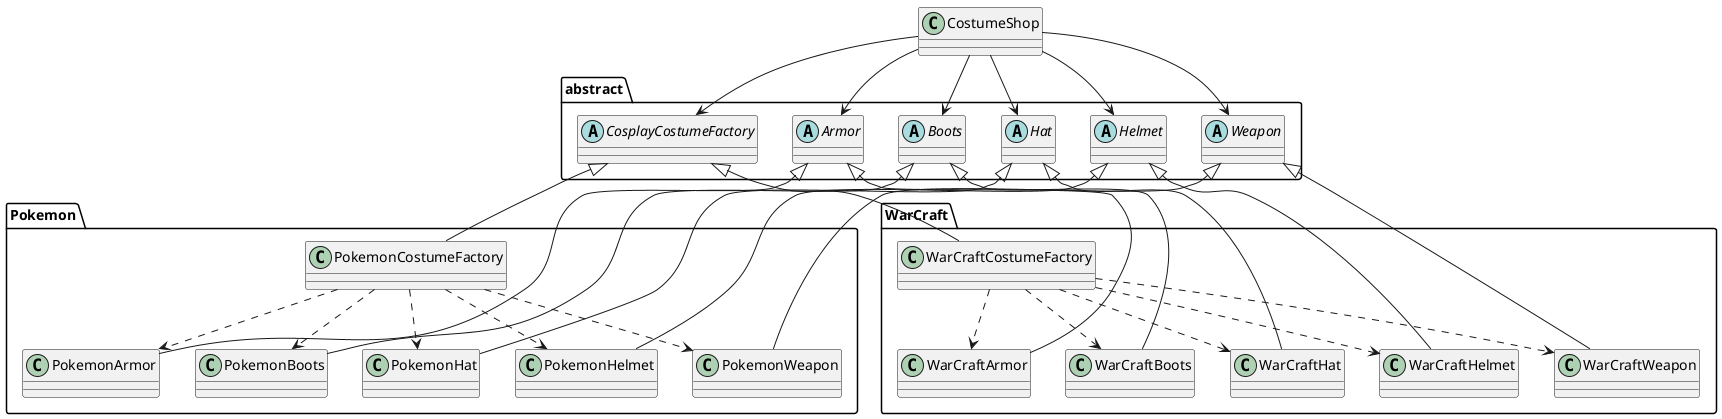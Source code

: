 @startuml Class diagram
package abstract {
    abstract class CosplayCostumeFactory {

    }
    abstract class Armor {

    }
    abstract class Boots {

    }
    abstract class Hat {

    }
    abstract class Helmet {

    }
    abstract class Weapon {

    }
}

package Pokemon {
    class PokemonCostumeFactory {

    }
    class PokemonArmor {
        
    }
    class PokemonBoots {
        
    }
    class PokemonHat {
        
    }
    class PokemonHelmet {
        
    }
    class PokemonWeapon {
        
    }
}

package WarCraft {
    class WarCraftCostumeFactory {

    }
    class WarCraftArmor {
        
    }
    class WarCraftBoots {
        
    }
    class WarCraftHat {
        
    }
    class WarCraftHelmet {
        
    }
    class WarCraftWeapon {
        
    }

}


class CostumeShop {

}

CosplayCostumeFactory <|-- PokemonCostumeFactory
CosplayCostumeFactory <|-- WarCraftCostumeFactory

Armor <|-- PokemonArmor
Armor <|-- WarCraftArmor
Boots <|-- PokemonBoots
Boots <|-- WarCraftBoots
Hat <|-- PokemonHat
Hat <|-- WarCraftHat
Helmet <|-- PokemonHelmet
Helmet <|-- WarCraftHelmet
Weapon <|-- PokemonWeapon
Weapon <|-- WarCraftWeapon

PokemonCostumeFactory ..> PokemonArmor
PokemonCostumeFactory ..> PokemonBoots
PokemonCostumeFactory ..> PokemonHat
PokemonCostumeFactory ..> PokemonHelmet
PokemonCostumeFactory ..> PokemonWeapon

WarCraftCostumeFactory ..> WarCraftArmor
WarCraftCostumeFactory ..> WarCraftBoots
WarCraftCostumeFactory ..> WarCraftHat
WarCraftCostumeFactory ..> WarCraftHelmet
WarCraftCostumeFactory ..> WarCraftWeapon

CostumeShop --> CosplayCostumeFactory
CostumeShop --> Armor
CostumeShop --> Boots
CostumeShop --> Hat
CostumeShop --> Helmet
CostumeShop --> Weapon
@enduml
